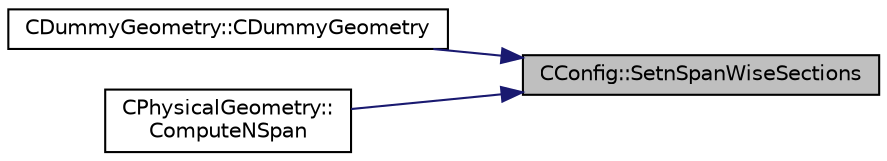 digraph "CConfig::SetnSpanWiseSections"
{
 // LATEX_PDF_SIZE
  edge [fontname="Helvetica",fontsize="10",labelfontname="Helvetica",labelfontsize="10"];
  node [fontname="Helvetica",fontsize="10",shape=record];
  rankdir="RL";
  Node1 [label="CConfig::SetnSpanWiseSections",height=0.2,width=0.4,color="black", fillcolor="grey75", style="filled", fontcolor="black",tooltip="set number span-wise sections to compute 3D BC and performance for turbomachinery."];
  Node1 -> Node2 [dir="back",color="midnightblue",fontsize="10",style="solid",fontname="Helvetica"];
  Node2 [label="CDummyGeometry::CDummyGeometry",height=0.2,width=0.4,color="black", fillcolor="white", style="filled",URL="$classCDummyGeometry.html#a4aa99e7c9145b9f4e3809a91f103606b",tooltip="Constructor of the class."];
  Node1 -> Node3 [dir="back",color="midnightblue",fontsize="10",style="solid",fontname="Helvetica"];
  Node3 [label="CPhysicalGeometry::\lComputeNSpan",height=0.2,width=0.4,color="black", fillcolor="white", style="filled",URL="$classCPhysicalGeometry.html#aa3fbc055a43bbab16e7b5aa5ceecd14f",tooltip="Set number of span wise level for turbomachinery computation."];
}

